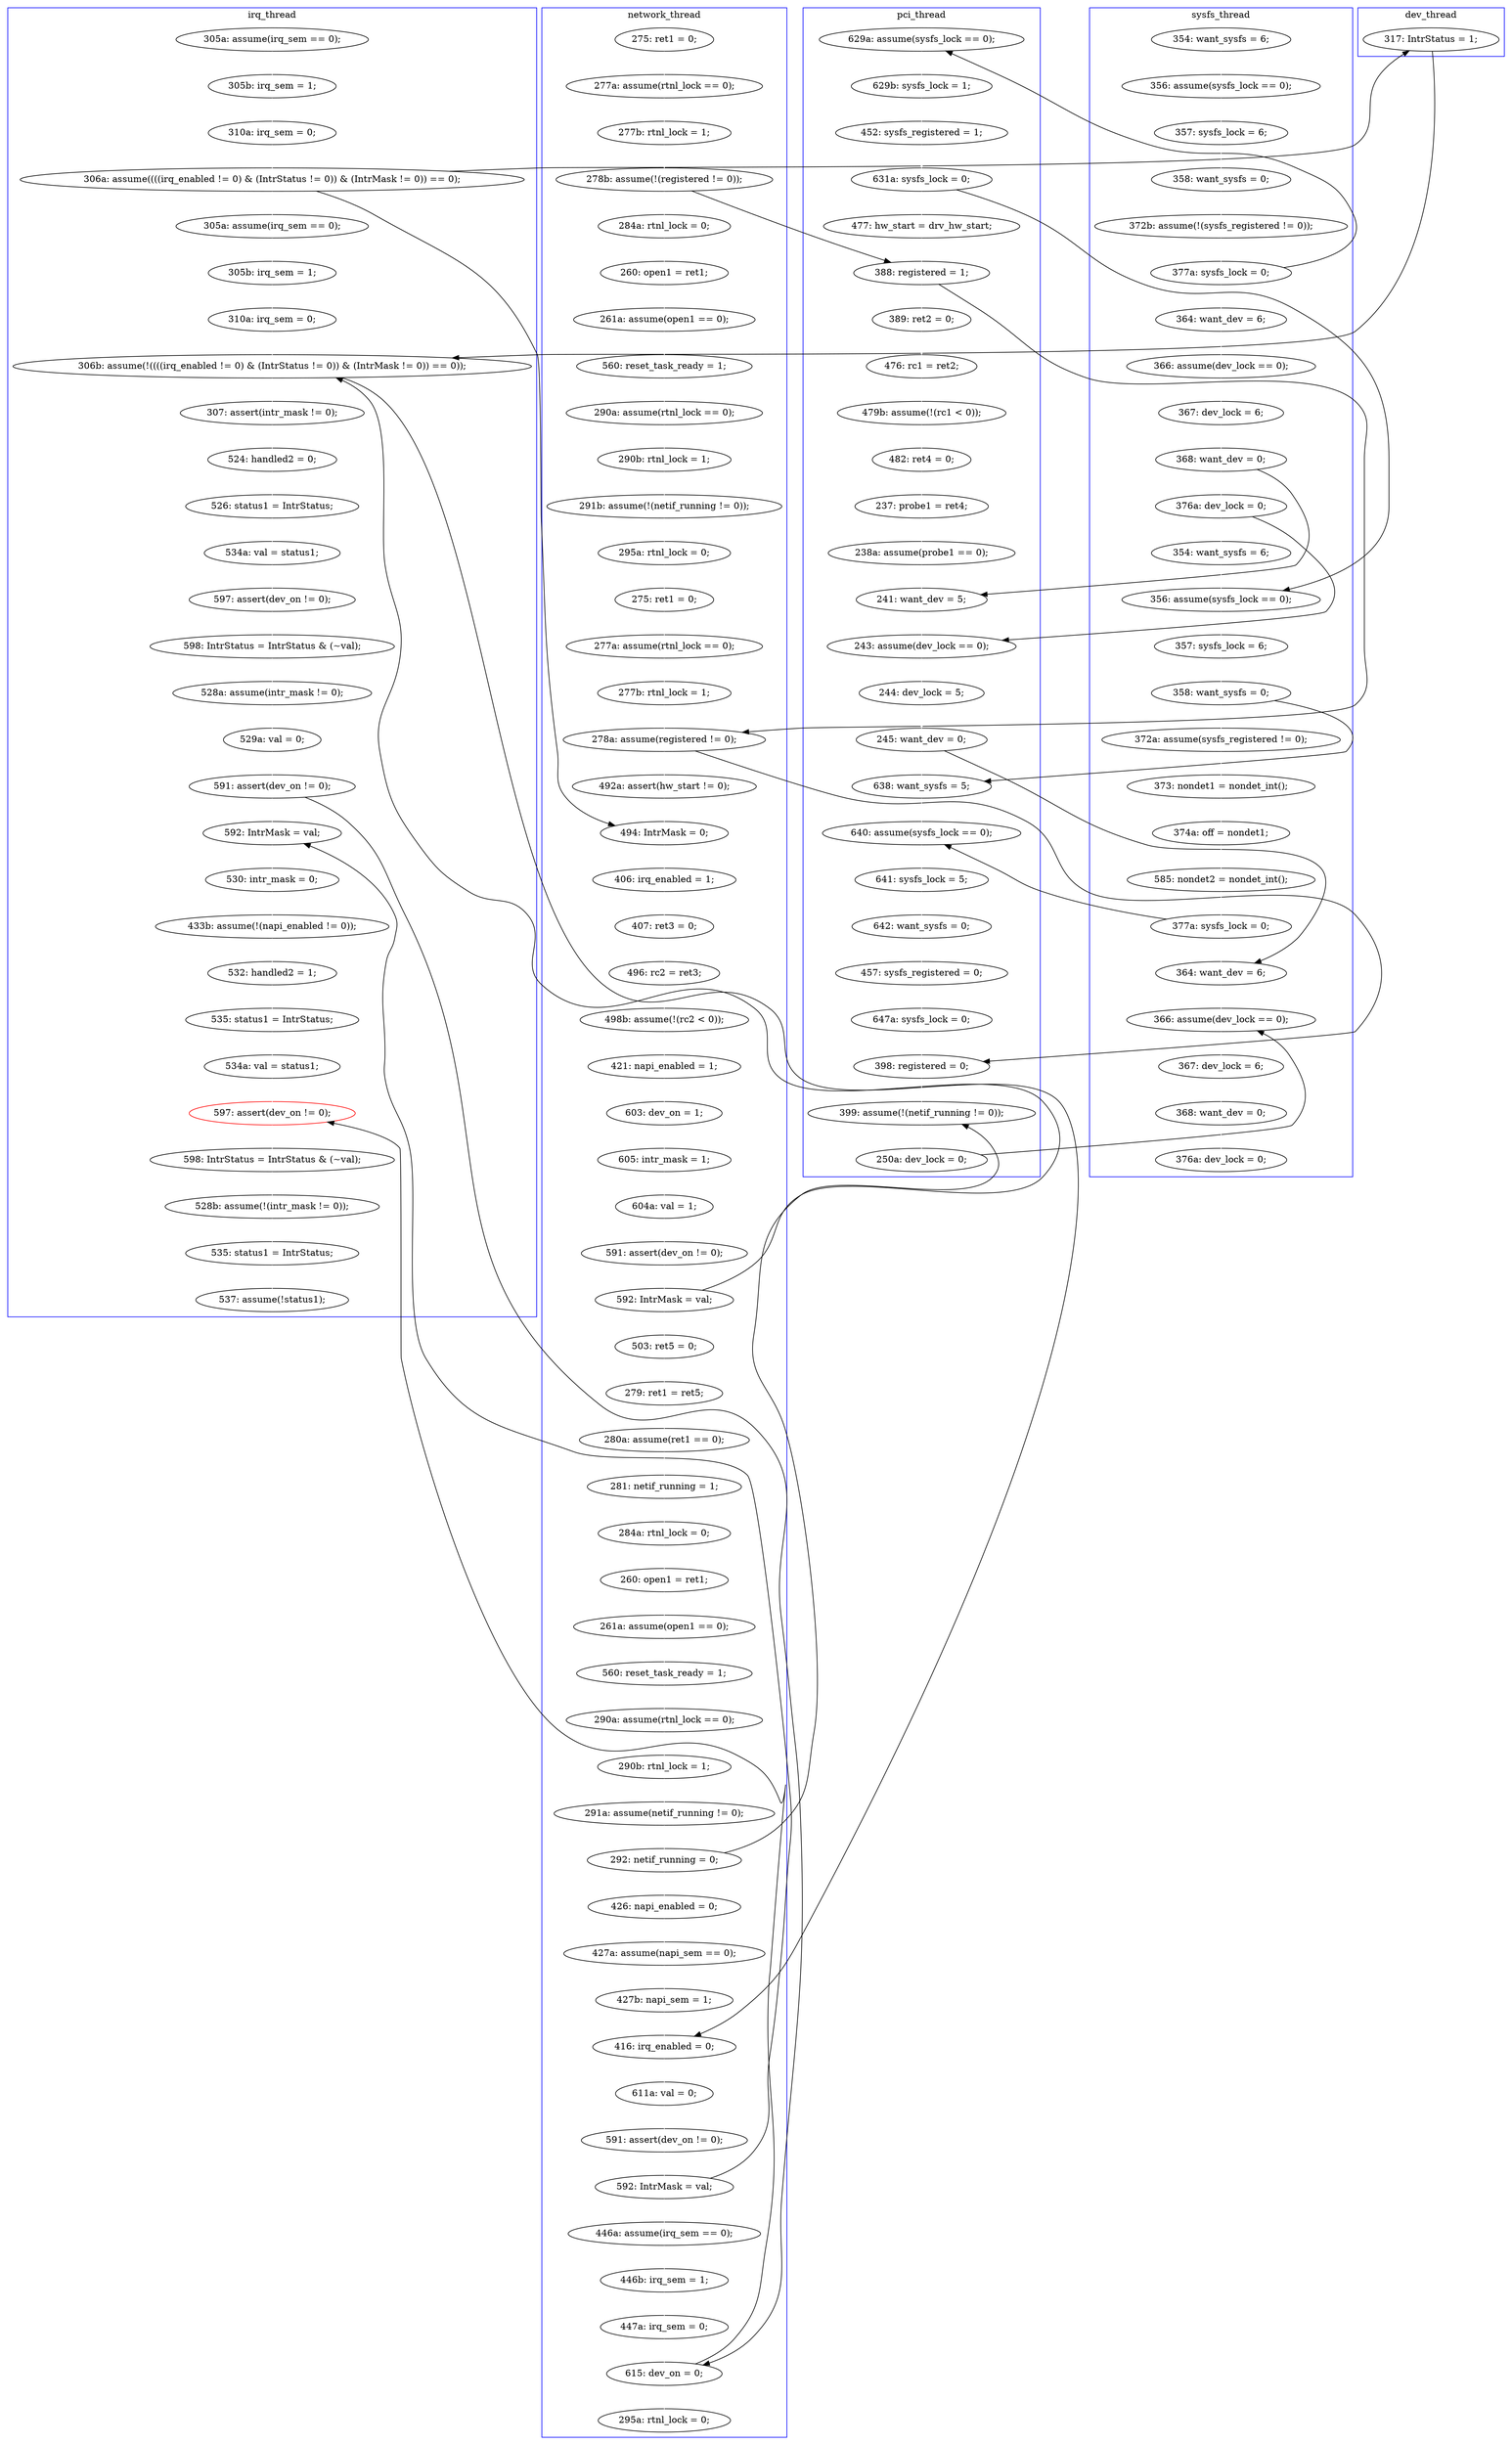 digraph Counterexample {
	104 -> 114 [color = white, style = solid]
	155 -> 157 [color = white, style = solid]
	108 -> 126 [color = black, style = solid, constraint = false]
	154 -> 155 [color = white, style = solid]
	115 -> 117 [color = white, style = solid]
	173 -> 217 [color = black, style = solid, constraint = false]
	218 -> 231 [color = white, style = solid]
	30 -> 31 [color = white, style = solid]
	267 -> 273 [color = white, style = solid]
	108 -> 149 [color = black, style = solid, constraint = false]
	122 -> 123 [color = white, style = solid]
	208 -> 238 [color = white, style = solid]
	163 -> 167 [color = white, style = solid]
	197 -> 198 [color = white, style = solid]
	103 -> 242 [color = black, style = solid, constraint = false]
	253 -> 257 [color = white, style = solid]
	222 -> 223 [color = white, style = solid]
	60 -> 61 [color = white, style = solid]
	80 -> 81 [color = white, style = solid]
	126 -> 217 [color = black, style = solid, constraint = false]
	57 -> 63 [color = black, style = solid, constraint = false]
	59 -> 60 [color = white, style = solid]
	177 -> 180 [color = white, style = solid]
	160 -> 163 [color = white, style = solid]
	148 -> 149 [color = white, style = solid]
	206 -> 207 [color = white, style = solid]
	99 -> 101 [color = white, style = solid]
	69 -> 121 [color = black, style = solid, constraint = false]
	232 -> 248 [color = white, style = solid]
	231 -> 232 [color = white, style = solid]
	98 -> 99 [color = white, style = solid]
	211 -> 215 [color = white, style = solid]
	73 -> 78 [color = white, style = solid]
	292 -> 295 [color = black, style = solid, constraint = false]
	217 -> 218 [color = white, style = solid]
	187 -> 193 [color = white, style = solid]
	209 -> 212 [color = white, style = solid]
	67 -> 69 [color = white, style = solid]
	240 -> 260 [color = white, style = solid]
	261 -> 264 [color = white, style = solid]
	181 -> 183 [color = white, style = solid]
	143 -> 148 [color = white, style = solid]
	191 -> 192 [color = white, style = solid]
	169 -> 170 [color = white, style = solid]
	242 -> 295 [color = white, style = solid]
	212 -> 221 [color = white, style = solid]
	215 -> 217 [color = white, style = solid]
	167 -> 169 [color = white, style = solid]
	259 -> 261 [color = white, style = solid]
	94 -> 95 [color = white, style = solid]
	296 -> 297 [color = white, style = solid]
	34 -> 82 [color = white, style = solid]
	217 -> 235 [color = black, style = solid, constraint = false]
	248 -> 250 [color = white, style = solid]
	207 -> 208 [color = white, style = solid]
	69 -> 73 [color = white, style = solid]
	55 -> 57 [color = white, style = solid]
	101 -> 102 [color = white, style = solid]
	51 -> 52 [color = white, style = solid]
	57 -> 58 [color = white, style = solid]
	273 -> 275 [color = white, style = solid]
	140 -> 141 [color = white, style = solid]
	170 -> 172 [color = white, style = solid]
	64 -> 67 [color = white, style = solid]
	86 -> 104 [color = white, style = solid]
	260 -> 282 [color = white, style = solid]
	58 -> 59 [color = white, style = solid]
	257 -> 265 [color = black, style = solid, constraint = false]
	265 -> 267 [color = white, style = solid]
	223 -> 235 [color = white, style = solid]
	61 -> 99 [color = black, style = solid, constraint = false]
	139 -> 140 [color = white, style = solid]
	47 -> 50 [color = white, style = solid]
	277 -> 286 [color = white, style = solid]
	198 -> 209 [color = white, style = solid]
	95 -> 98 [color = white, style = solid]
	123 -> 191 [color = white, style = solid]
	235 -> 244 [color = white, style = solid]
	32 -> 34 [color = white, style = solid]
	251 -> 259 [color = white, style = solid]
	180 -> 181 [color = white, style = solid]
	284 -> 302 [color = black, style = solid, constraint = false]
	78 -> 79 [color = white, style = solid]
	302 -> 303 [color = white, style = solid]
	108 -> 210 [color = white, style = solid]
	172 -> 173 [color = white, style = solid]
	89 -> 121 [color = white, style = solid]
	61 -> 70 [color = white, style = solid]
	63 -> 64 [color = white, style = solid]
	50 -> 51 [color = white, style = solid]
	280 -> 281 [color = white, style = solid]
	297 -> 298 [color = white, style = solid]
	114 -> 115 [color = white, style = solid]
	303 -> 306 [color = white, style = solid]
	282 -> 292 [color = white, style = solid]
	284 -> 291 [color = white, style = solid]
	275 -> 277 [color = white, style = solid]
	90 -> 93 [color = white, style = solid]
	306 -> 312 [color = white, style = solid]
	264 -> 265 [color = white, style = solid]
	203 -> 205 [color = white, style = solid]
	250 -> 251 [color = white, style = solid]
	129 -> 139 [color = white, style = solid]
	143 -> 260 [color = black, style = solid, constraint = false]
	93 -> 94 [color = white, style = solid]
	244 -> 253 [color = white, style = solid]
	312 -> 313 [color = white, style = solid]
	106 -> 108 [color = white, style = solid]
	117 -> 129 [color = white, style = solid]
	141 -> 143 [color = white, style = solid]
	279 -> 280 [color = white, style = solid]
	78 -> 143 [color = black, style = solid, constraint = false]
	286 -> 302 [color = white, style = solid]
	34 -> 78 [color = black, style = solid, constraint = false]
	168 -> 206 [color = white, style = solid]
	123 -> 168 [color = black, style = solid, constraint = false]
	212 -> 282 [color = black, style = solid, constraint = false]
	81 -> 106 [color = white, style = solid]
	83 -> 86 [color = white, style = solid]
	31 -> 32 [color = white, style = solid]
	52 -> 55 [color = white, style = solid]
	103 -> 168 [color = white, style = solid]
	176 -> 177 [color = white, style = solid]
	184 -> 187 [color = white, style = solid]
	173 -> 176 [color = white, style = solid]
	157 -> 160 [color = white, style = solid]
	70 -> 101 [color = black, style = solid, constraint = false]
	193 -> 197 [color = white, style = solid]
	205 -> 206 [color = black, style = solid, constraint = false]
	281 -> 284 [color = white, style = solid]
	205 -> 242 [color = white, style = solid]
	82 -> 83 [color = white, style = solid]
	257 -> 279 [color = white, style = solid]
	238 -> 240 [color = white, style = solid]
	264 -> 284 [color = black, style = solid, constraint = false]
	102 -> 103 [color = white, style = solid]
	121 -> 122 [color = white, style = solid]
	149 -> 154 [color = white, style = solid]
	221 -> 222 [color = white, style = solid]
	183 -> 184 [color = white, style = solid]
	70 -> 89 [color = white, style = solid]
	200 -> 203 [color = white, style = solid]
	295 -> 296 [color = white, style = solid]
	79 -> 90 [color = white, style = solid]
	210 -> 211 [color = white, style = solid]
	192 -> 200 [color = white, style = solid]
	subgraph cluster7 {
		label = dev_thread
		color = blue
		126  [label = "317: IntrStatus = 1;"]
	}
	subgraph cluster1 {
		label = pci_thread
		color = blue
		73  [label = "477: hw_start = drv_hw_start;"]
		69  [label = "631a: sysfs_lock = 0;"]
		260  [label = "398: registered = 0;"]
		99  [label = "241: want_dev = 5;"]
		67  [label = "452: sysfs_registered = 1;"]
		208  [label = "642: want_sysfs = 0;"]
		282  [label = "399: assume(!(netif_running != 0));"]
		103  [label = "245: want_dev = 0;"]
		90  [label = "476: rc1 = ret2;"]
		240  [label = "647a: sysfs_lock = 0;"]
		94  [label = "482: ret4 = 0;"]
		102  [label = "244: dev_lock = 5;"]
		79  [label = "389: ret2 = 0;"]
		93  [label = "479b: assume(!(rc1 < 0));"]
		64  [label = "629b: sysfs_lock = 1;"]
		63  [label = "629a: assume(sysfs_lock == 0);"]
		95  [label = "237: probe1 = ret4;"]
		238  [label = "457: sysfs_registered = 0;"]
		207  [label = "641: sysfs_lock = 5;"]
		98  [label = "238a: assume(probe1 == 0);"]
		206  [label = "640: assume(sysfs_lock == 0);"]
		78  [label = "388: registered = 1;"]
		101  [label = "243: assume(dev_lock == 0);"]
		168  [label = "638: want_sysfs = 5;"]
		292  [label = "250a: dev_lock = 0;"]
	}
	subgraph cluster2 {
		label = network_thread
		color = blue
		279  [label = "446a: assume(irq_sem == 0);"]
		223  [label = "427b: napi_sem = 1;"]
		177  [label = "279: ret1 = ret5;"]
		183  [label = "284a: rtnl_lock = 0;"]
		31  [label = "277a: assume(rtnl_lock == 0);"]
		244  [label = "611a: val = 0;"]
		169  [label = "605: intr_mask = 1;"]
		235  [label = "416: irq_enabled = 0;"]
		184  [label = "260: open1 = ret1;"]
		176  [label = "503: ret5 = 0;"]
		160  [label = "498b: assume(!(rc2 < 0));"]
		115  [label = "290b: rtnl_lock = 1;"]
		257  [label = "592: IntrMask = val;"]
		173  [label = "592: IntrMask = val;"]
		280  [label = "446b: irq_sem = 1;"]
		141  [label = "277b: rtnl_lock = 1;"]
		148  [label = "492a: assert(hw_start != 0);"]
		197  [label = "290a: assume(rtnl_lock == 0);"]
		172  [label = "591: assert(dev_on != 0);"]
		222  [label = "427a: assume(napi_sem == 0);"]
		181  [label = "281: netif_running = 1;"]
		180  [label = "280a: assume(ret1 == 0);"]
		198  [label = "290b: rtnl_lock = 1;"]
		117  [label = "291b: assume(!(netif_running != 0));"]
		170  [label = "604a: val = 1;"]
		129  [label = "295a: rtnl_lock = 0;"]
		193  [label = "560: reset_task_ready = 1;"]
		143  [label = "278a: assume(registered != 0);"]
		209  [label = "291a: assume(netif_running != 0);"]
		291  [label = "295a: rtnl_lock = 0;"]
		86  [label = "261a: assume(open1 == 0);"]
		140  [label = "277a: assume(rtnl_lock == 0);"]
		149  [label = "494: IntrMask = 0;"]
		82  [label = "284a: rtnl_lock = 0;"]
		284  [label = "615: dev_on = 0;"]
		157  [label = "496: rc2 = ret3;"]
		167  [label = "603: dev_on = 1;"]
		32  [label = "277b: rtnl_lock = 1;"]
		187  [label = "261a: assume(open1 == 0);"]
		104  [label = "560: reset_task_ready = 1;"]
		154  [label = "406: irq_enabled = 1;"]
		221  [label = "426: napi_enabled = 0;"]
		139  [label = "275: ret1 = 0;"]
		212  [label = "292: netif_running = 0;"]
		114  [label = "290a: assume(rtnl_lock == 0);"]
		83  [label = "260: open1 = ret1;"]
		155  [label = "407: ret3 = 0;"]
		34  [label = "278b: assume(!(registered != 0));"]
		281  [label = "447a: irq_sem = 0;"]
		163  [label = "421: napi_enabled = 1;"]
		30  [label = "275: ret1 = 0;"]
		253  [label = "591: assert(dev_on != 0);"]
	}
	subgraph cluster3 {
		label = irq_thread
		color = blue
		312  [label = "535: status1 = IntrStatus;"]
		217  [label = "306b: assume(!((((irq_enabled != 0) & (IntrStatus != 0)) & (IntrMask != 0)) == 0));"]
		106  [label = "310a: irq_sem = 0;"]
		306  [label = "528b: assume(!(intr_mask != 0));"]
		275  [label = "532: handled2 = 1;"]
		248  [label = "534a: val = status1;"]
		264  [label = "591: assert(dev_on != 0);"]
		232  [label = "526: status1 = IntrStatus;"]
		251  [label = "598: IntrStatus = IntrStatus & (~val);"]
		211  [label = "305b: irq_sem = 1;"]
		313  [label = "537: assume(!status1);"]
		218  [label = "307: assert(intr_mask != 0);"]
		261  [label = "529a: val = 0;"]
		277  [label = "535: status1 = IntrStatus;"]
		259  [label = "528a: assume(intr_mask != 0);"]
		80  [label = "305a: assume(irq_sem == 0);"]
		231  [label = "524: handled2 = 0;"]
		267  [label = "530: intr_mask = 0;"]
		303  [label = "598: IntrStatus = IntrStatus & (~val);"]
		81  [label = "305b: irq_sem = 1;"]
		273  [label = "433b: assume(!(napi_enabled != 0));"]
		265  [label = "592: IntrMask = val;"]
		286  [label = "534a: val = status1;"]
		108  [label = "306a: assume((((irq_enabled != 0) & (IntrStatus != 0)) & (IntrMask != 0)) == 0);"]
		250  [label = "597: assert(dev_on != 0);"]
		215  [label = "310a: irq_sem = 0;"]
		302  [label = "597: assert(dev_on != 0);", color = red]
		210  [label = "305a: assume(irq_sem == 0);"]
	}
	subgraph cluster6 {
		label = sysfs_thread
		color = blue
		295  [label = "366: assume(dev_lock == 0);"]
		50  [label = "356: assume(sysfs_lock == 0);"]
		58  [label = "364: want_dev = 6;"]
		47  [label = "354: want_sysfs = 6;"]
		298  [label = "376a: dev_lock = 0;"]
		191  [label = "372a: assume(sysfs_registered != 0);"]
		203  [label = "585: nondet2 = nondet_int();"]
		89  [label = "354: want_sysfs = 6;"]
		57  [label = "377a: sysfs_lock = 0;"]
		242  [label = "364: want_dev = 6;"]
		297  [label = "368: want_dev = 0;"]
		60  [label = "367: dev_lock = 6;"]
		121  [label = "356: assume(sysfs_lock == 0);"]
		122  [label = "357: sysfs_lock = 6;"]
		59  [label = "366: assume(dev_lock == 0);"]
		296  [label = "367: dev_lock = 6;"]
		200  [label = "374a: off = nondet1;"]
		52  [label = "358: want_sysfs = 0;"]
		70  [label = "376a: dev_lock = 0;"]
		61  [label = "368: want_dev = 0;"]
		205  [label = "377a: sysfs_lock = 0;"]
		192  [label = "373: nondet1 = nondet_int();"]
		55  [label = "372b: assume(!(sysfs_registered != 0));"]
		123  [label = "358: want_sysfs = 0;"]
		51  [label = "357: sysfs_lock = 6;"]
	}
}
